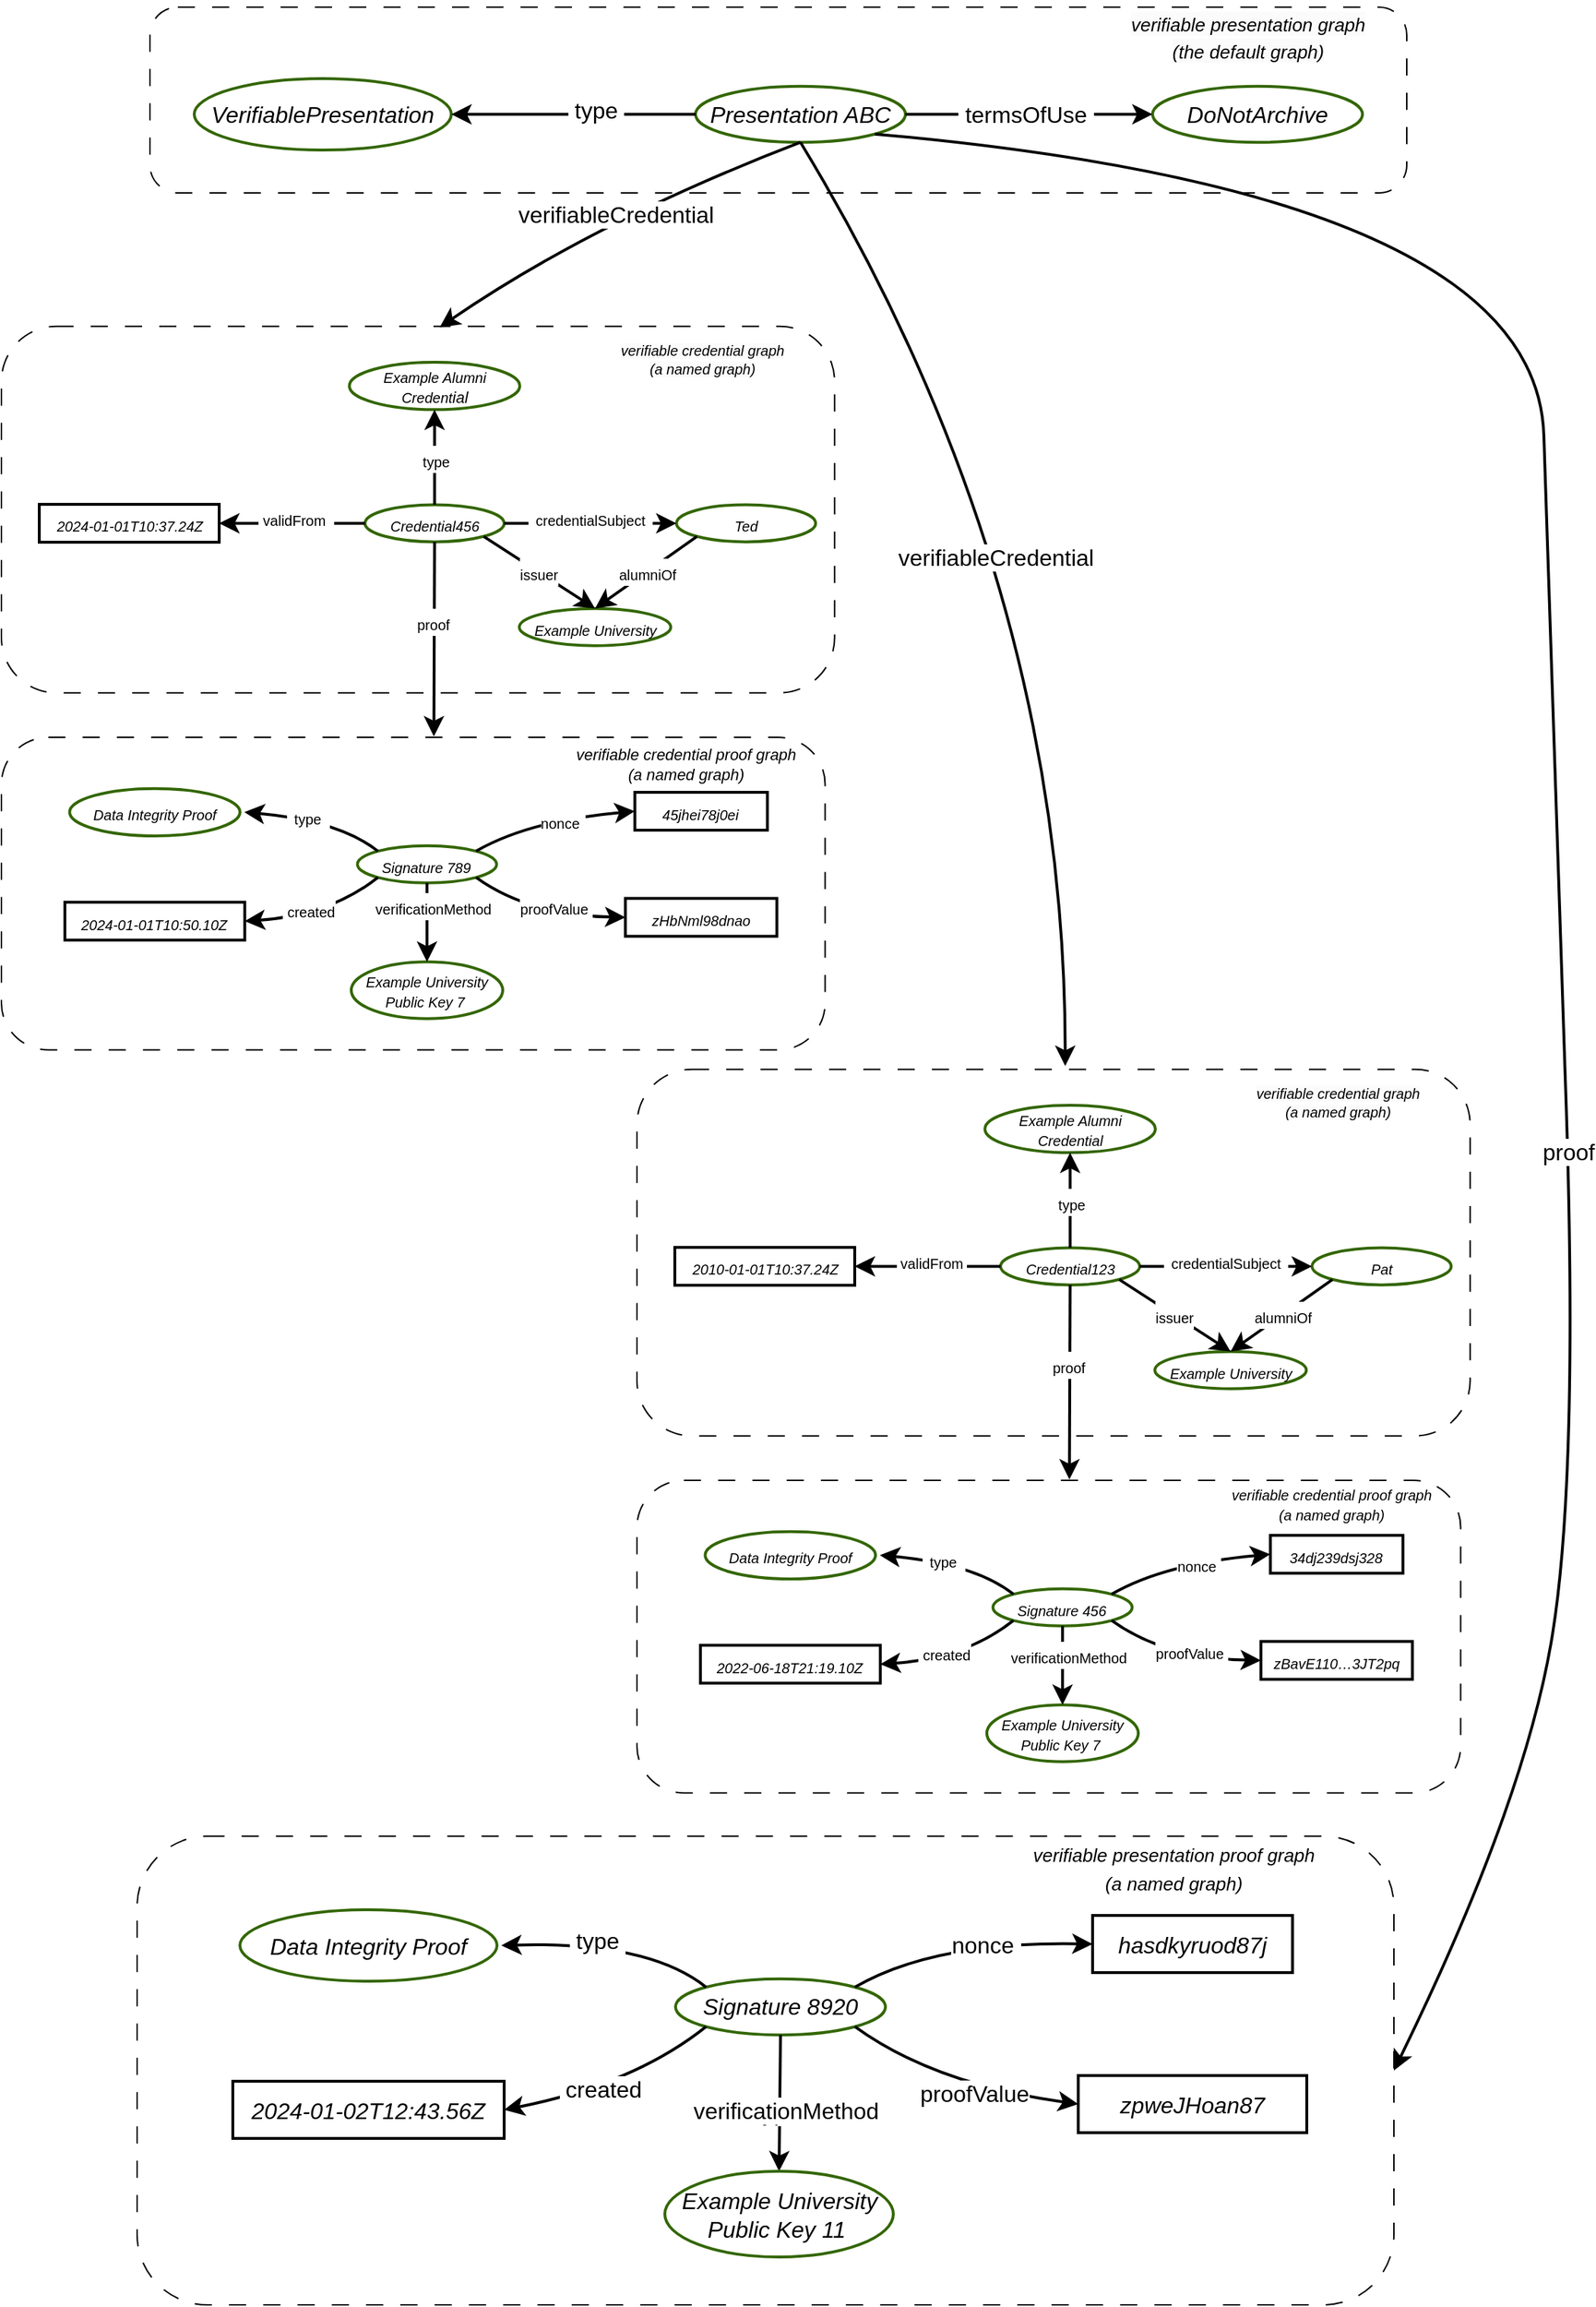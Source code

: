 <mxfile version="22.1.16" type="device">
  <diagram name="Page-1" id="VCU2_7XY7YOSpMuFFgP9">
    <mxGraphModel dx="3391" dy="2112" grid="1" gridSize="10" guides="1" tooltips="1" connect="1" arrows="1" fold="1" page="0" pageScale="1" pageWidth="1169" pageHeight="827" math="0" shadow="0">
      <root>
        <mxCell id="0" />
        <mxCell id="1" parent="0" />
        <mxCell id="p8tfiG4p6Vh0YpFKXhgD-1" value="" style="rounded=1;whiteSpace=wrap;html=1;fontSize=16;fillColor=none;dashed=1;dashPattern=12 12;" parent="1" vertex="1">
          <mxGeometry x="-1361" y="-740" width="880" height="130" as="geometry" />
        </mxCell>
        <UserObject label="&lt;i&gt;&lt;font color=&quot;#000000&quot;&gt;Presentation ABC&lt;/font&gt;&lt;/i&gt;" id="80YUNRsU_wij_iDbftCs-68">
          <mxCell style="ellipse;whiteSpace=wrap;html=1;fontSize=16;fillColor=none;strokeWidth=2;strokeColor=#336600;" parent="1" vertex="1">
            <mxGeometry x="-979" y="-684.61" width="147" height="39.22" as="geometry" />
          </mxCell>
        </UserObject>
        <UserObject label="&lt;i&gt;&lt;font color=&quot;#000000&quot;&gt;VerifiablePresentation&lt;/font&gt;&lt;/i&gt;" id="80YUNRsU_wij_iDbftCs-69">
          <mxCell style="ellipse;whiteSpace=wrap;html=1;fontSize=16;fillColor=none;strokeWidth=2;strokeColor=#336600;" parent="1" vertex="1">
            <mxGeometry x="-1330" y="-690" width="180" height="50" as="geometry" />
          </mxCell>
        </UserObject>
        <UserObject label="&lt;i&gt;&lt;font color=&quot;#000000&quot;&gt;DoNotArchive&lt;/font&gt;&lt;/i&gt;" id="80YUNRsU_wij_iDbftCs-70">
          <mxCell style="ellipse;whiteSpace=wrap;html=1;fontSize=16;fillColor=none;strokeWidth=2;strokeColor=#336600;" parent="1" vertex="1">
            <mxGeometry x="-659" y="-684.61" width="147" height="39.22" as="geometry" />
          </mxCell>
        </UserObject>
        <mxCell id="80YUNRsU_wij_iDbftCs-71" style="edgeStyle=none;curved=1;rounded=0;orthogonalLoop=1;jettySize=auto;html=1;exitX=1;exitY=0.5;exitDx=0;exitDy=0;entryX=0;entryY=0.5;entryDx=0;entryDy=0;fontSize=12;startSize=8;endSize=8;strokeWidth=2;" parent="1" source="80YUNRsU_wij_iDbftCs-68" target="80YUNRsU_wij_iDbftCs-70" edge="1">
          <mxGeometry relative="1" as="geometry" />
        </mxCell>
        <mxCell id="80YUNRsU_wij_iDbftCs-73" value="&amp;nbsp;termsOfUse&amp;nbsp;" style="edgeLabel;html=1;align=center;verticalAlign=middle;resizable=0;points=[];fontSize=16;" parent="80YUNRsU_wij_iDbftCs-71" vertex="1" connectable="0">
          <mxGeometry x="-0.029" relative="1" as="geometry">
            <mxPoint as="offset" />
          </mxGeometry>
        </mxCell>
        <mxCell id="80YUNRsU_wij_iDbftCs-72" style="edgeStyle=none;curved=1;rounded=0;orthogonalLoop=1;jettySize=auto;html=1;exitX=0;exitY=0.5;exitDx=0;exitDy=0;entryX=1;entryY=0.5;entryDx=0;entryDy=0;fontSize=12;startSize=8;endSize=8;strokeWidth=2;" parent="1" source="80YUNRsU_wij_iDbftCs-68" target="80YUNRsU_wij_iDbftCs-69" edge="1">
          <mxGeometry relative="1" as="geometry">
            <mxPoint x="-1064" y="-574.61" as="sourcePoint" />
            <mxPoint x="-759" y="-574.61" as="targetPoint" />
          </mxGeometry>
        </mxCell>
        <mxCell id="80YUNRsU_wij_iDbftCs-74" value="&amp;nbsp;type&amp;nbsp;" style="edgeLabel;html=1;align=center;verticalAlign=middle;resizable=0;points=[];fontSize=16;" parent="80YUNRsU_wij_iDbftCs-72" vertex="1" connectable="0">
          <mxGeometry x="-0.181" y="-3" relative="1" as="geometry">
            <mxPoint as="offset" />
          </mxGeometry>
        </mxCell>
        <mxCell id="80YUNRsU_wij_iDbftCs-77" style="edgeStyle=none;curved=1;rounded=0;orthogonalLoop=1;jettySize=auto;html=1;fontSize=12;startSize=8;endSize=8;strokeWidth=2;exitX=0.5;exitY=1;exitDx=0;exitDy=0;entryX=0.526;entryY=0.003;entryDx=0;entryDy=0;entryPerimeter=0;" parent="1" source="80YUNRsU_wij_iDbftCs-68" target="68PoX1-DRDIrpmaT4c05-46" edge="1">
          <mxGeometry relative="1" as="geometry">
            <mxPoint x="-880" y="-630" as="sourcePoint" />
            <mxPoint x="-1170" y="-540" as="targetPoint" />
            <Array as="points">
              <mxPoint x="-1050" y="-590" />
            </Array>
          </mxGeometry>
        </mxCell>
        <mxCell id="80YUNRsU_wij_iDbftCs-78" value="verifiableCredential" style="edgeLabel;html=1;align=center;verticalAlign=middle;resizable=0;points=[];fontSize=16;" parent="80YUNRsU_wij_iDbftCs-77" vertex="1" connectable="0">
          <mxGeometry x="-0.029" relative="1" as="geometry">
            <mxPoint as="offset" />
          </mxGeometry>
        </mxCell>
        <mxCell id="80YUNRsU_wij_iDbftCs-79" style="edgeStyle=none;curved=1;rounded=0;orthogonalLoop=1;jettySize=auto;html=1;exitX=1;exitY=1;exitDx=0;exitDy=0;entryX=1;entryY=0.5;entryDx=0;entryDy=0;fontSize=12;startSize=8;endSize=8;strokeWidth=2;" parent="1" source="80YUNRsU_wij_iDbftCs-68" target="80YUNRsU_wij_iDbftCs-49" edge="1">
          <mxGeometry relative="1" as="geometry">
            <mxPoint x="-62.738" y="-599.996" as="sourcePoint" />
            <mxPoint x="-130.0" y="341.34" as="targetPoint" />
            <Array as="points">
              <mxPoint x="-390" y="-610" />
              <mxPoint x="-380" y="-270" />
              <mxPoint x="-360" y="290" />
              <mxPoint x="-400" y="520" />
            </Array>
          </mxGeometry>
        </mxCell>
        <mxCell id="lX6lRBvpDmC6g2FffIeI-1" value="proof" style="edgeLabel;html=1;align=center;verticalAlign=middle;resizable=0;points=[];fontSize=16;" parent="80YUNRsU_wij_iDbftCs-79" vertex="1" connectable="0">
          <mxGeometry x="0.26" relative="1" as="geometry">
            <mxPoint as="offset" />
          </mxGeometry>
        </mxCell>
        <mxCell id="p8tfiG4p6Vh0YpFKXhgD-2" value="&lt;i style=&quot;border-color: var(--border-color); color: rgb(0, 0, 0); font-family: Helvetica; font-size: 16px; font-variant-ligatures: normal; font-variant-caps: normal; font-weight: 400; letter-spacing: normal; orphans: 2; text-indent: 0px; text-transform: none; widows: 2; word-spacing: 0px; -webkit-text-stroke-width: 0px; background-color: rgb(251, 251, 251); text-decoration-thickness: initial; text-decoration-style: initial; text-decoration-color: initial;&quot;&gt;&lt;font style=&quot;border-color: var(--border-color); font-size: 13px;&quot;&gt;verifiable presentation graph&lt;br&gt;(the default graph)&lt;br&gt;&lt;/font&gt;&lt;/i&gt;" style="text;whiteSpace=wrap;html=1;fontSize=16;align=center;rotation=0;" parent="1" vertex="1">
          <mxGeometry x="-700" y="-745" width="215.5" height="30" as="geometry" />
        </mxCell>
        <mxCell id="68PoX1-DRDIrpmaT4c05-97" value="" style="group" parent="1" vertex="1" connectable="0">
          <mxGeometry x="-1370" y="540" width="880" height="328" as="geometry" />
        </mxCell>
        <mxCell id="80YUNRsU_wij_iDbftCs-49" value="" style="rounded=1;whiteSpace=wrap;html=1;fontSize=16;fillColor=none;dashed=1;dashPattern=12 12;" parent="68PoX1-DRDIrpmaT4c05-97" vertex="1">
          <mxGeometry width="880" height="328" as="geometry" />
        </mxCell>
        <UserObject label="&lt;i&gt;&lt;font color=&quot;#000000&quot;&gt;Signature 8920&lt;/font&gt;&lt;/i&gt;" id="80YUNRsU_wij_iDbftCs-50">
          <mxCell style="ellipse;whiteSpace=wrap;html=1;fontSize=16;fillColor=none;strokeWidth=2;strokeColor=#336600;" parent="68PoX1-DRDIrpmaT4c05-97" vertex="1">
            <mxGeometry x="377" y="99.89" width="147" height="39.22" as="geometry" />
          </mxCell>
        </UserObject>
        <mxCell id="80YUNRsU_wij_iDbftCs-57" value="" style="endArrow=classic;html=1;rounded=0;fontSize=12;startSize=8;endSize=8;curved=1;entryX=0.5;entryY=0;entryDx=0;entryDy=0;exitX=0.5;exitY=1;exitDx=0;exitDy=0;strokeWidth=2;fontStyle=2" parent="68PoX1-DRDIrpmaT4c05-97" source="80YUNRsU_wij_iDbftCs-50" target="80YUNRsU_wij_iDbftCs-52" edge="1">
          <mxGeometry width="50" height="50" relative="1" as="geometry">
            <mxPoint x="438" y="173.5" as="sourcePoint" />
            <mxPoint x="316" y="104.5" as="targetPoint" />
          </mxGeometry>
        </mxCell>
        <mxCell id="80YUNRsU_wij_iDbftCs-58" value="&amp;nbsp;type&amp;nbsp;" style="edgeLabel;html=1;align=center;verticalAlign=middle;resizable=0;points=[];fontSize=16;" parent="80YUNRsU_wij_iDbftCs-57" vertex="1" connectable="0">
          <mxGeometry x="0.135" y="-2" relative="1" as="geometry">
            <mxPoint as="offset" />
          </mxGeometry>
        </mxCell>
        <mxCell id="80YUNRsU_wij_iDbftCs-59" value="verificationMethod" style="edgeLabel;html=1;align=center;verticalAlign=middle;resizable=0;points=[];fontSize=16;" parent="80YUNRsU_wij_iDbftCs-57" vertex="1" connectable="0">
          <mxGeometry x="0.113" y="4" relative="1" as="geometry">
            <mxPoint as="offset" />
          </mxGeometry>
        </mxCell>
        <mxCell id="80YUNRsU_wij_iDbftCs-60" value="" style="endArrow=classic;html=1;rounded=0;fontSize=12;startSize=8;endSize=8;curved=1;exitX=0;exitY=1;exitDx=0;exitDy=0;entryX=1;entryY=0.5;entryDx=0;entryDy=0;strokeWidth=2;fontStyle=2" parent="68PoX1-DRDIrpmaT4c05-97" source="80YUNRsU_wij_iDbftCs-50" target="80YUNRsU_wij_iDbftCs-53" edge="1">
          <mxGeometry width="50" height="50" relative="1" as="geometry">
            <mxPoint x="416" y="112.5" as="sourcePoint" />
            <mxPoint x="286" y="74.5" as="targetPoint" />
            <Array as="points">
              <mxPoint x="348" y="173.5" />
            </Array>
          </mxGeometry>
        </mxCell>
        <mxCell id="80YUNRsU_wij_iDbftCs-61" value="&amp;nbsp;created" style="edgeLabel;html=1;align=center;verticalAlign=middle;resizable=0;points=[];fontSize=16;" parent="80YUNRsU_wij_iDbftCs-60" vertex="1" connectable="0">
          <mxGeometry x="0.135" y="-2" relative="1" as="geometry">
            <mxPoint as="offset" />
          </mxGeometry>
        </mxCell>
        <mxCell id="80YUNRsU_wij_iDbftCs-62" value="" style="endArrow=classic;html=1;rounded=0;fontSize=12;startSize=8;endSize=8;curved=1;exitX=0;exitY=0;exitDx=0;exitDy=0;entryX=1;entryY=0.5;entryDx=0;entryDy=0;strokeWidth=2;fontStyle=2" parent="68PoX1-DRDIrpmaT4c05-97" source="80YUNRsU_wij_iDbftCs-50" target="80YUNRsU_wij_iDbftCs-54" edge="1">
          <mxGeometry width="50" height="50" relative="1" as="geometry">
            <mxPoint x="188" y="-116.5" as="sourcePoint" />
            <mxPoint x="238" y="-166.5" as="targetPoint" />
            <Array as="points">
              <mxPoint x="358" y="73.5" />
            </Array>
          </mxGeometry>
        </mxCell>
        <mxCell id="80YUNRsU_wij_iDbftCs-63" value="&amp;nbsp;type&amp;nbsp;" style="edgeLabel;html=1;align=center;verticalAlign=middle;resizable=0;points=[];fontSize=16;" parent="80YUNRsU_wij_iDbftCs-62" vertex="1" connectable="0">
          <mxGeometry x="0.135" y="-2" relative="1" as="geometry">
            <mxPoint as="offset" />
          </mxGeometry>
        </mxCell>
        <mxCell id="80YUNRsU_wij_iDbftCs-64" value="" style="endArrow=classic;html=1;rounded=0;fontSize=12;startSize=8;endSize=8;curved=1;exitX=1;exitY=0;exitDx=0;exitDy=0;entryX=0;entryY=0.5;entryDx=0;entryDy=0;strokeWidth=2;fontStyle=2" parent="68PoX1-DRDIrpmaT4c05-97" source="80YUNRsU_wij_iDbftCs-50" target="80YUNRsU_wij_iDbftCs-55" edge="1">
          <mxGeometry width="50" height="50" relative="1" as="geometry">
            <mxPoint x="426" y="122.5" as="sourcePoint" />
            <mxPoint x="638" y="63.5" as="targetPoint" />
            <Array as="points">
              <mxPoint x="558" y="73.5" />
            </Array>
          </mxGeometry>
        </mxCell>
        <mxCell id="80YUNRsU_wij_iDbftCs-65" value="nonce&amp;nbsp;" style="edgeLabel;html=1;align=center;verticalAlign=middle;resizable=0;points=[];fontSize=16;" parent="80YUNRsU_wij_iDbftCs-64" vertex="1" connectable="0">
          <mxGeometry x="0.135" y="-2" relative="1" as="geometry">
            <mxPoint as="offset" />
          </mxGeometry>
        </mxCell>
        <mxCell id="80YUNRsU_wij_iDbftCs-66" value="" style="endArrow=classic;html=1;rounded=0;fontSize=12;startSize=8;endSize=8;curved=1;exitX=1;exitY=1;exitDx=0;exitDy=0;entryX=0;entryY=0.5;entryDx=0;entryDy=0;strokeWidth=2;fontStyle=2" parent="68PoX1-DRDIrpmaT4c05-97" source="80YUNRsU_wij_iDbftCs-50" target="80YUNRsU_wij_iDbftCs-56" edge="1">
          <mxGeometry width="50" height="50" relative="1" as="geometry">
            <mxPoint x="436" y="132.5" as="sourcePoint" />
            <mxPoint x="306" y="94.5" as="targetPoint" />
            <Array as="points">
              <mxPoint x="558" y="173.5" />
            </Array>
          </mxGeometry>
        </mxCell>
        <mxCell id="80YUNRsU_wij_iDbftCs-67" value="proofValue" style="edgeLabel;html=1;align=center;verticalAlign=middle;resizable=0;points=[];fontSize=16;" parent="80YUNRsU_wij_iDbftCs-66" vertex="1" connectable="0">
          <mxGeometry x="0.135" y="-2" relative="1" as="geometry">
            <mxPoint as="offset" />
          </mxGeometry>
        </mxCell>
        <mxCell id="80YUNRsU_wij_iDbftCs-83" value="" style="group" parent="68PoX1-DRDIrpmaT4c05-97" vertex="1" connectable="0">
          <mxGeometry x="67" y="51.5" width="752" height="243" as="geometry" />
        </mxCell>
        <mxCell id="80YUNRsU_wij_iDbftCs-51" value="" style="group" parent="80YUNRsU_wij_iDbftCs-83" vertex="1" connectable="0">
          <mxGeometry width="752" height="243" as="geometry" />
        </mxCell>
        <UserObject label="&lt;i&gt;&lt;font color=&quot;#000000&quot;&gt;Example University Public Key 11&amp;nbsp;&lt;/font&gt;&lt;/i&gt;" id="80YUNRsU_wij_iDbftCs-52">
          <mxCell style="ellipse;whiteSpace=wrap;html=1;fontSize=16;fillColor=none;strokeWidth=2;strokeColor=#336600;" parent="80YUNRsU_wij_iDbftCs-51" vertex="1">
            <mxGeometry x="302.5" y="183" width="160" height="60" as="geometry" />
          </mxCell>
        </UserObject>
        <UserObject label="&lt;i&gt;&lt;font color=&quot;#000000&quot;&gt;2024-01-02T12:43.56Z&lt;/font&gt;&lt;/i&gt;" id="80YUNRsU_wij_iDbftCs-53">
          <mxCell style="rounded=0;whiteSpace=wrap;html=1;fontSize=16;fillColor=none;strokeWidth=2;" parent="80YUNRsU_wij_iDbftCs-51" vertex="1">
            <mxGeometry y="120" width="190" height="40" as="geometry" />
          </mxCell>
        </UserObject>
        <UserObject label="&lt;i&gt;&lt;font color=&quot;#000000&quot;&gt;Data Integrity Proof&lt;/font&gt;&lt;/i&gt;" id="80YUNRsU_wij_iDbftCs-54">
          <mxCell style="ellipse;whiteSpace=wrap;html=1;fontSize=16;fillColor=none;strokeWidth=2;strokeColor=#336600;shadow=0;perimeterSpacing=3;" parent="80YUNRsU_wij_iDbftCs-51" vertex="1">
            <mxGeometry x="5" width="180" height="50" as="geometry" />
          </mxCell>
        </UserObject>
        <UserObject label="&lt;i&gt;&lt;font color=&quot;#000000&quot;&gt;hasdkyruod87j&lt;/font&gt;&lt;/i&gt;" id="80YUNRsU_wij_iDbftCs-55">
          <mxCell style="rounded=0;whiteSpace=wrap;html=1;fontSize=16;fillColor=none;strokeWidth=2;" parent="80YUNRsU_wij_iDbftCs-51" vertex="1">
            <mxGeometry x="602" y="4" width="140" height="40" as="geometry" />
          </mxCell>
        </UserObject>
        <UserObject label="&lt;i&gt;&lt;font color=&quot;#000000&quot;&gt;zpweJHoan87&lt;/font&gt;&lt;/i&gt;" id="80YUNRsU_wij_iDbftCs-56">
          <mxCell style="rounded=0;whiteSpace=wrap;html=1;fontSize=16;fillColor=none;strokeWidth=2;" parent="80YUNRsU_wij_iDbftCs-51" vertex="1">
            <mxGeometry x="592" y="116" width="160" height="40" as="geometry" />
          </mxCell>
        </UserObject>
        <mxCell id="80YUNRsU_wij_iDbftCs-86" value="&lt;i&gt;&lt;font style=&quot;font-size: 13px;&quot;&gt;verifiable presentation proof graph&lt;br&gt;(a named graph)&lt;br&gt;&lt;/font&gt;&lt;/i&gt;" style="text;html=1;strokeColor=none;fillColor=none;align=center;verticalAlign=middle;whiteSpace=wrap;rounded=0;fontSize=16;" parent="68PoX1-DRDIrpmaT4c05-97" vertex="1">
          <mxGeometry x="585.5" y="7" width="280" height="30" as="geometry" />
        </mxCell>
        <mxCell id="68PoX1-DRDIrpmaT4c05-100" style="edgeStyle=none;curved=1;rounded=0;orthogonalLoop=1;jettySize=auto;html=1;fontSize=12;startSize=8;endSize=8;strokeWidth=2;exitX=0.5;exitY=1;exitDx=0;exitDy=0;entryX=0.514;entryY=-0.009;entryDx=0;entryDy=0;entryPerimeter=0;" parent="1" source="80YUNRsU_wij_iDbftCs-68" target="68PoX1-DRDIrpmaT4c05-89" edge="1">
          <mxGeometry relative="1" as="geometry">
            <mxPoint x="-553" y="-440" as="sourcePoint" />
            <mxPoint x="-690" y="-70" as="targetPoint" />
            <Array as="points">
              <mxPoint x="-720" y="-340" />
            </Array>
          </mxGeometry>
        </mxCell>
        <mxCell id="68PoX1-DRDIrpmaT4c05-101" value="verifiableCredential" style="edgeLabel;html=1;align=center;verticalAlign=middle;resizable=0;points=[];fontSize=16;" parent="68PoX1-DRDIrpmaT4c05-100" vertex="1" connectable="0">
          <mxGeometry x="-0.029" relative="1" as="geometry">
            <mxPoint x="-40" as="offset" />
          </mxGeometry>
        </mxCell>
        <mxCell id="68PoX1-DRDIrpmaT4c05-90" value="" style="rounded=1;whiteSpace=wrap;html=1;fontSize=16;fillColor=none;dashed=1;dashPattern=12 12;" parent="1" vertex="1">
          <mxGeometry x="-1020" y="291.024" width="576.742" height="218.766" as="geometry" />
        </mxCell>
        <mxCell id="68PoX1-DRDIrpmaT4c05-89" value="" style="rounded=1;whiteSpace=wrap;html=1;fontSize=16;fillColor=none;dashed=1;dashPattern=12 12;" parent="1" vertex="1">
          <mxGeometry x="-1020" y="3.315" width="583.371" height="256.552" as="geometry" />
        </mxCell>
        <UserObject label="&lt;i&gt;&lt;font style=&quot;font-size: 10px;&quot; color=&quot;#000000&quot;&gt;Signature 456&lt;/font&gt;&lt;/i&gt;" id="68PoX1-DRDIrpmaT4c05-51">
          <mxCell style="ellipse;whiteSpace=wrap;html=1;fontSize=16;fillColor=none;strokeWidth=2;strokeColor=#336600;" parent="1" vertex="1">
            <mxGeometry x="-770.742" y="366.857" width="97.449" height="26.0" as="geometry" />
          </mxCell>
        </UserObject>
        <mxCell id="68PoX1-DRDIrpmaT4c05-52" value="" style="group" parent="1" vertex="1" connectable="0">
          <mxGeometry x="-975.584" y="326.822" width="498.517" height="161.091" as="geometry" />
        </mxCell>
        <UserObject label="&lt;p style=&quot;line-height: 70%;&quot;&gt;&lt;i&gt;&lt;font style=&quot;font-size: 10px;&quot; color=&quot;#000000&quot;&gt;Example University Public Key 7&amp;nbsp;&lt;/font&gt;&lt;/i&gt;&lt;/p&gt;" id="68PoX1-DRDIrpmaT4c05-53">
          <mxCell style="ellipse;whiteSpace=wrap;html=1;fontSize=16;fillColor=none;strokeWidth=2;strokeColor=#336600;" parent="68PoX1-DRDIrpmaT4c05-52" vertex="1">
            <mxGeometry x="200.534" y="121.315" width="106.067" height="39.776" as="geometry" />
          </mxCell>
        </UserObject>
        <UserObject label="&lt;i&gt;&lt;font style=&quot;font-size: 10px;&quot; color=&quot;#000000&quot;&gt;2022-06-18T21:19.10Z&lt;/font&gt;&lt;/i&gt;" id="68PoX1-DRDIrpmaT4c05-54">
          <mxCell style="rounded=0;whiteSpace=wrap;html=1;fontSize=16;fillColor=none;strokeWidth=2;" parent="68PoX1-DRDIrpmaT4c05-52" vertex="1">
            <mxGeometry y="79.551" width="125.955" height="26.517" as="geometry" />
          </mxCell>
        </UserObject>
        <UserObject label="&lt;i&gt;&lt;font style=&quot;font-size: 10px;&quot; color=&quot;#000000&quot;&gt;Data Integrity Proof&lt;/font&gt;&lt;/i&gt;" id="68PoX1-DRDIrpmaT4c05-55">
          <mxCell style="ellipse;whiteSpace=wrap;html=1;fontSize=16;fillColor=none;strokeWidth=2;strokeColor=#336600;shadow=0;perimeterSpacing=3;" parent="68PoX1-DRDIrpmaT4c05-52" vertex="1">
            <mxGeometry x="3.315" width="119.326" height="33.146" as="geometry" />
          </mxCell>
        </UserObject>
        <UserObject label="&lt;i&gt;&lt;font style=&quot;font-size: 10px;&quot; color=&quot;#000000&quot;&gt;34dj239dsj328&lt;/font&gt;&lt;/i&gt;" id="68PoX1-DRDIrpmaT4c05-56">
          <mxCell style="rounded=0;whiteSpace=wrap;html=1;fontSize=16;fillColor=none;strokeWidth=2;" parent="68PoX1-DRDIrpmaT4c05-52" vertex="1">
            <mxGeometry x="399.079" y="2.652" width="92.809" height="26.517" as="geometry" />
          </mxCell>
        </UserObject>
        <UserObject label="&lt;i&gt;&lt;font style=&quot;font-size: 10px;&quot; color=&quot;#000000&quot;&gt;zBavE110…3JT2pq&lt;/font&gt;&lt;/i&gt;" id="68PoX1-DRDIrpmaT4c05-57">
          <mxCell style="rounded=0;whiteSpace=wrap;html=1;fontSize=16;fillColor=none;strokeWidth=2;" parent="68PoX1-DRDIrpmaT4c05-52" vertex="1">
            <mxGeometry x="392.449" y="76.899" width="106.067" height="26.517" as="geometry" />
          </mxCell>
        </UserObject>
        <mxCell id="68PoX1-DRDIrpmaT4c05-58" value="" style="endArrow=classic;html=1;rounded=0;fontSize=12;startSize=8;endSize=8;curved=1;entryX=0.5;entryY=0;entryDx=0;entryDy=0;exitX=0.5;exitY=1;exitDx=0;exitDy=0;strokeWidth=2;fontStyle=2" parent="1" source="68PoX1-DRDIrpmaT4c05-51" target="68PoX1-DRDIrpmaT4c05-53" edge="1">
          <mxGeometry width="50" height="50" relative="1" as="geometry">
            <mxPoint x="-730.303" y="415.655" as="sourcePoint" />
            <mxPoint x="-811.18" y="369.913" as="targetPoint" />
          </mxGeometry>
        </mxCell>
        <mxCell id="68PoX1-DRDIrpmaT4c05-60" value="&lt;font style=&quot;font-size: 10px;&quot;&gt;verificationMethod&lt;/font&gt;" style="edgeLabel;html=1;align=center;verticalAlign=middle;resizable=0;points=[];fontSize=16;" parent="68PoX1-DRDIrpmaT4c05-58" vertex="1" connectable="0">
          <mxGeometry x="0.113" y="4" relative="1" as="geometry">
            <mxPoint y="-11" as="offset" />
          </mxGeometry>
        </mxCell>
        <mxCell id="68PoX1-DRDIrpmaT4c05-61" value="" style="endArrow=classic;html=1;rounded=0;fontSize=12;startSize=8;endSize=8;curved=1;exitX=0;exitY=1;exitDx=0;exitDy=0;entryX=1;entryY=0.5;entryDx=0;entryDy=0;strokeWidth=2;fontStyle=2" parent="1" source="68PoX1-DRDIrpmaT4c05-51" target="68PoX1-DRDIrpmaT4c05-54" edge="1">
          <mxGeometry width="50" height="50" relative="1" as="geometry">
            <mxPoint x="-744.888" y="375.216" as="sourcePoint" />
            <mxPoint x="-831.067" y="350.025" as="targetPoint" />
            <Array as="points">
              <mxPoint x="-789.966" y="415.655" />
            </Array>
          </mxGeometry>
        </mxCell>
        <mxCell id="68PoX1-DRDIrpmaT4c05-62" value="&lt;font style=&quot;font-size: 10px;&quot;&gt;&amp;nbsp;created&lt;/font&gt;" style="edgeLabel;html=1;align=center;verticalAlign=middle;resizable=0;points=[];fontSize=16;" parent="68PoX1-DRDIrpmaT4c05-61" vertex="1" connectable="0">
          <mxGeometry x="0.135" y="-2" relative="1" as="geometry">
            <mxPoint y="-4" as="offset" />
          </mxGeometry>
        </mxCell>
        <mxCell id="68PoX1-DRDIrpmaT4c05-63" value="" style="endArrow=classic;html=1;rounded=0;fontSize=12;startSize=8;endSize=8;curved=1;exitX=0;exitY=0;exitDx=0;exitDy=0;entryX=1;entryY=0.5;entryDx=0;entryDy=0;strokeWidth=2;fontStyle=2" parent="1" source="68PoX1-DRDIrpmaT4c05-51" target="68PoX1-DRDIrpmaT4c05-55" edge="1">
          <mxGeometry width="50" height="50" relative="1" as="geometry">
            <mxPoint x="-896.034" y="223.406" as="sourcePoint" />
            <mxPoint x="-862.888" y="190.26" as="targetPoint" />
            <Array as="points">
              <mxPoint x="-783.337" y="349.362" />
            </Array>
          </mxGeometry>
        </mxCell>
        <mxCell id="68PoX1-DRDIrpmaT4c05-64" value="&lt;font style=&quot;font-size: 10px;&quot;&gt;&amp;nbsp; type&amp;nbsp;&amp;nbsp;&lt;/font&gt;" style="edgeLabel;html=1;align=center;verticalAlign=middle;resizable=0;points=[];fontSize=16;" parent="68PoX1-DRDIrpmaT4c05-63" vertex="1" connectable="0">
          <mxGeometry x="0.135" y="-2" relative="1" as="geometry">
            <mxPoint as="offset" />
          </mxGeometry>
        </mxCell>
        <mxCell id="68PoX1-DRDIrpmaT4c05-65" value="" style="endArrow=classic;html=1;rounded=0;fontSize=12;startSize=8;endSize=8;curved=1;exitX=1;exitY=0;exitDx=0;exitDy=0;entryX=0;entryY=0.5;entryDx=0;entryDy=0;strokeWidth=2;fontStyle=2" parent="1" source="68PoX1-DRDIrpmaT4c05-51" target="68PoX1-DRDIrpmaT4c05-56" edge="1">
          <mxGeometry width="50" height="50" relative="1" as="geometry">
            <mxPoint x="-738.258" y="381.845" as="sourcePoint" />
            <mxPoint x="-597.719" y="342.733" as="targetPoint" />
            <Array as="points">
              <mxPoint x="-650.753" y="349.362" />
            </Array>
          </mxGeometry>
        </mxCell>
        <mxCell id="68PoX1-DRDIrpmaT4c05-66" value="&lt;font style=&quot;font-size: 10px;&quot;&gt;nonce&amp;nbsp;&lt;/font&gt;" style="edgeLabel;html=1;align=center;verticalAlign=middle;resizable=0;points=[];fontSize=16;" parent="68PoX1-DRDIrpmaT4c05-65" vertex="1" connectable="0">
          <mxGeometry x="0.135" y="-2" relative="1" as="geometry">
            <mxPoint as="offset" />
          </mxGeometry>
        </mxCell>
        <mxCell id="68PoX1-DRDIrpmaT4c05-67" value="" style="endArrow=classic;html=1;rounded=0;fontSize=12;startSize=8;endSize=8;curved=1;exitX=1;exitY=1;exitDx=0;exitDy=0;entryX=0;entryY=0.5;entryDx=0;entryDy=0;strokeWidth=2;fontStyle=2" parent="1" source="68PoX1-DRDIrpmaT4c05-51" target="68PoX1-DRDIrpmaT4c05-57" edge="1">
          <mxGeometry width="50" height="50" relative="1" as="geometry">
            <mxPoint x="-731.629" y="388.475" as="sourcePoint" />
            <mxPoint x="-817.809" y="363.283" as="targetPoint" />
            <Array as="points">
              <mxPoint x="-650.753" y="415.655" />
            </Array>
          </mxGeometry>
        </mxCell>
        <mxCell id="68PoX1-DRDIrpmaT4c05-68" value="&lt;font style=&quot;font-size: 10px;&quot;&gt;proofValue&amp;nbsp;&lt;/font&gt;" style="edgeLabel;html=1;align=center;verticalAlign=middle;resizable=0;points=[];fontSize=16;" parent="68PoX1-DRDIrpmaT4c05-67" vertex="1" connectable="0">
          <mxGeometry x="0.135" y="-2" relative="1" as="geometry">
            <mxPoint y="-8" as="offset" />
          </mxGeometry>
        </mxCell>
        <mxCell id="68PoX1-DRDIrpmaT4c05-69" value="&lt;p style=&quot;line-height: 70%;&quot;&gt;&lt;i style=&quot;font-size: 10px;&quot;&gt;&lt;font style=&quot;font-size: 10px;&quot;&gt;&lt;span style=&quot;&quot;&gt;verifiable credential proof graph&lt;/span&gt;&lt;br&gt;&lt;font style=&quot;font-size: 10px;&quot;&gt;(a named graph)&lt;/font&gt;&lt;br&gt;&lt;/font&gt;&lt;/i&gt;&lt;/p&gt;" style="text;html=1;strokeColor=none;fillColor=none;align=center;verticalAlign=middle;whiteSpace=wrap;rounded=0;fontSize=16;" parent="1" vertex="1">
          <mxGeometry x="-637.494" y="297.008" width="207.494" height="19.888" as="geometry" />
        </mxCell>
        <mxCell id="68PoX1-DRDIrpmaT4c05-70" value="&lt;p style=&quot;line-height: 70%;&quot;&gt;&lt;i style=&quot;border-color: var(--border-color); color: rgb(0, 0, 0); font-family: Helvetica; font-size: 10px; font-variant-ligatures: normal; font-variant-caps: normal; font-weight: 400; letter-spacing: normal; orphans: 2; text-indent: 0px; text-transform: none; widows: 2; word-spacing: 0px; -webkit-text-stroke-width: 0px; background-color: rgb(251, 251, 251); text-decoration-thickness: initial; text-decoration-style: initial; text-decoration-color: initial;&quot;&gt;&lt;font style=&quot;border-color: var(--border-color); font-size: 10px;&quot;&gt;verifiable credential graph&lt;br&gt;(a named graph)&lt;br&gt;&lt;/font&gt;&lt;/i&gt;&lt;/p&gt;" style="text;whiteSpace=wrap;html=1;fontSize=16;align=center;rotation=0;" parent="1" vertex="1">
          <mxGeometry x="-590" y="-10" width="121.88" height="29.89" as="geometry" />
        </mxCell>
        <UserObject label="&lt;i&gt;&lt;font style=&quot;font-size: 10px;&quot; color=&quot;#000000&quot;&gt;Example University&lt;/font&gt;&lt;/i&gt;" id="68PoX1-DRDIrpmaT4c05-71">
          <mxCell style="ellipse;whiteSpace=wrap;html=1;fontSize=16;fillColor=none;strokeWidth=2;strokeColor=#336600;" parent="1" vertex="1">
            <mxGeometry x="-657.382" y="200.867" width="106.067" height="26.0" as="geometry" />
          </mxCell>
        </UserObject>
        <UserObject label="&lt;i&gt;&lt;font style=&quot;font-size: 10px;&quot; color=&quot;#000000&quot;&gt;2010-01-01T10:37.24Z&lt;/font&gt;&lt;/i&gt;" id="68PoX1-DRDIrpmaT4c05-72">
          <mxCell style="rounded=0;whiteSpace=wrap;html=1;fontSize=16;fillColor=none;strokeWidth=2;" parent="1" vertex="1">
            <mxGeometry x="-993.483" y="127.945" width="125.955" height="26.517" as="geometry" />
          </mxCell>
        </UserObject>
        <UserObject label="&lt;p style=&quot;line-height: 70%;&quot;&gt;&lt;i&gt;&lt;font style=&quot;font-size: 10px;&quot; color=&quot;#000000&quot;&gt;Example Alumni Credential&lt;/font&gt;&lt;/i&gt;&lt;/p&gt;" id="68PoX1-DRDIrpmaT4c05-73">
          <mxCell style="ellipse;whiteSpace=wrap;html=1;fontSize=16;fillColor=none;strokeWidth=2;strokeColor=#336600;" parent="1" vertex="1">
            <mxGeometry x="-776.376" y="28.506" width="119.326" height="33.146" as="geometry" />
          </mxCell>
        </UserObject>
        <UserObject label="&lt;i&gt;&lt;font style=&quot;font-size: 10px;&quot; color=&quot;#000000&quot;&gt;Credential123&lt;/font&gt;&lt;/i&gt;" id="68PoX1-DRDIrpmaT4c05-74">
          <mxCell style="ellipse;whiteSpace=wrap;html=1;fontSize=16;fillColor=none;strokeWidth=2;strokeColor=#336600;" parent="1" vertex="1">
            <mxGeometry x="-765.438" y="128.203" width="97.449" height="26.0" as="geometry" />
          </mxCell>
        </UserObject>
        <UserObject label="&lt;i&gt;&lt;font style=&quot;font-size: 10px;&quot; color=&quot;#000000&quot;&gt;Pat&lt;/font&gt;&lt;/i&gt;" id="68PoX1-DRDIrpmaT4c05-75">
          <mxCell style="ellipse;whiteSpace=wrap;html=1;fontSize=16;fillColor=none;strokeWidth=2;strokeColor=#336600;" parent="1" vertex="1">
            <mxGeometry x="-547.337" y="128.203" width="97.449" height="26.0" as="geometry" />
          </mxCell>
        </UserObject>
        <mxCell id="68PoX1-DRDIrpmaT4c05-76" style="edgeStyle=none;curved=1;rounded=0;orthogonalLoop=1;jettySize=auto;html=1;exitX=0;exitY=0.5;exitDx=0;exitDy=0;fontSize=12;startSize=8;endSize=8;" parent="1" source="68PoX1-DRDIrpmaT4c05-72" target="68PoX1-DRDIrpmaT4c05-72" edge="1">
          <mxGeometry relative="1" as="geometry" />
        </mxCell>
        <mxCell id="68PoX1-DRDIrpmaT4c05-77" style="edgeStyle=none;curved=1;rounded=0;orthogonalLoop=1;jettySize=auto;html=1;exitX=1;exitY=0.5;exitDx=0;exitDy=0;fontSize=12;startSize=8;endSize=8;" parent="1" source="68PoX1-DRDIrpmaT4c05-72" target="68PoX1-DRDIrpmaT4c05-72" edge="1">
          <mxGeometry relative="1" as="geometry" />
        </mxCell>
        <mxCell id="68PoX1-DRDIrpmaT4c05-78" value="" style="endArrow=classic;html=1;rounded=0;fontSize=12;startSize=8;endSize=8;curved=1;exitX=0.5;exitY=0;exitDx=0;exitDy=0;entryX=0.5;entryY=1;entryDx=0;entryDy=0;strokeWidth=2;" parent="1" source="68PoX1-DRDIrpmaT4c05-74" target="68PoX1-DRDIrpmaT4c05-73" edge="1">
          <mxGeometry width="50" height="50" relative="1" as="geometry">
            <mxPoint x="-1429.022" y="-190.26" as="sourcePoint" />
            <mxPoint x="-1395.876" y="-223.406" as="targetPoint" />
          </mxGeometry>
        </mxCell>
        <mxCell id="68PoX1-DRDIrpmaT4c05-79" value="&lt;font style=&quot;font-size: 10px;&quot;&gt;type&lt;/font&gt;" style="edgeLabel;html=1;align=center;verticalAlign=middle;resizable=0;points=[];fontSize=16;" parent="68PoX1-DRDIrpmaT4c05-78" vertex="1" connectable="0">
          <mxGeometry x="-0.016" relative="1" as="geometry">
            <mxPoint as="offset" />
          </mxGeometry>
        </mxCell>
        <mxCell id="68PoX1-DRDIrpmaT4c05-80" value="" style="endArrow=classic;html=1;rounded=0;fontSize=12;startSize=8;endSize=8;curved=1;exitX=0;exitY=0.5;exitDx=0;exitDy=0;entryX=1;entryY=0.5;entryDx=0;entryDy=0;strokeWidth=2;" parent="1" source="68PoX1-DRDIrpmaT4c05-74" target="68PoX1-DRDIrpmaT4c05-72" edge="1">
          <mxGeometry width="50" height="50" relative="1" as="geometry">
            <mxPoint x="-1515.202" y="-362.362" as="sourcePoint" />
            <mxPoint x="-1515.202" y="-428.655" as="targetPoint" />
          </mxGeometry>
        </mxCell>
        <mxCell id="68PoX1-DRDIrpmaT4c05-82" value="&lt;font style=&quot;font-size: 10px;&quot;&gt;&amp;nbsp;validFrom&amp;nbsp;&lt;/font&gt;" style="edgeLabel;html=1;align=center;verticalAlign=middle;resizable=0;points=[];fontSize=16;" parent="68PoX1-DRDIrpmaT4c05-80" vertex="1" connectable="0">
          <mxGeometry x="-0.041" y="-1" relative="1" as="geometry">
            <mxPoint y="-3" as="offset" />
          </mxGeometry>
        </mxCell>
        <mxCell id="68PoX1-DRDIrpmaT4c05-83" value="" style="endArrow=classic;html=1;rounded=0;fontSize=12;startSize=8;endSize=8;curved=1;entryX=0.5;entryY=0;entryDx=0;entryDy=0;strokeWidth=2;exitX=1;exitY=1;exitDx=0;exitDy=0;" parent="1" source="68PoX1-DRDIrpmaT4c05-74" target="68PoX1-DRDIrpmaT4c05-71" edge="1">
          <mxGeometry width="50" height="50" relative="1" as="geometry">
            <mxPoint x="-1420.404" y="-301.89" as="sourcePoint" />
            <mxPoint x="-1495.315" y="-251.507" as="targetPoint" />
          </mxGeometry>
        </mxCell>
        <mxCell id="68PoX1-DRDIrpmaT4c05-84" value="&lt;font style=&quot;font-size: 10px;&quot;&gt;issuer&lt;/font&gt;" style="edgeLabel;html=1;align=center;verticalAlign=middle;resizable=0;points=[];fontSize=16;" parent="68PoX1-DRDIrpmaT4c05-83" vertex="1" connectable="0">
          <mxGeometry x="-0.016" relative="1" as="geometry">
            <mxPoint as="offset" />
          </mxGeometry>
        </mxCell>
        <mxCell id="68PoX1-DRDIrpmaT4c05-85" value="" style="endArrow=classic;html=1;rounded=0;fontSize=12;startSize=8;endSize=8;curved=1;entryX=0;entryY=0.5;entryDx=0;entryDy=0;strokeWidth=2;exitX=1;exitY=0.5;exitDx=0;exitDy=0;" parent="1" source="68PoX1-DRDIrpmaT4c05-74" target="68PoX1-DRDIrpmaT4c05-75" edge="1">
          <mxGeometry width="50" height="50" relative="1" as="geometry">
            <mxPoint x="-1382.618" y="-309.586" as="sourcePoint" />
            <mxPoint x="-1581.494" y="-342.733" as="targetPoint" />
          </mxGeometry>
        </mxCell>
        <mxCell id="68PoX1-DRDIrpmaT4c05-86" value="&lt;font style=&quot;font-size: 10px;&quot;&gt;&amp;nbsp; credentialSubject&amp;nbsp;&amp;nbsp;&lt;/font&gt;" style="edgeLabel;html=1;align=center;verticalAlign=middle;resizable=0;points=[];fontSize=16;" parent="68PoX1-DRDIrpmaT4c05-85" vertex="1" connectable="0">
          <mxGeometry x="-0.016" relative="1" as="geometry">
            <mxPoint y="-4" as="offset" />
          </mxGeometry>
        </mxCell>
        <mxCell id="68PoX1-DRDIrpmaT4c05-87" value="" style="endArrow=classic;html=1;rounded=0;fontSize=12;startSize=8;endSize=8;curved=1;entryX=0.5;entryY=0;entryDx=0;entryDy=0;strokeWidth=2;exitX=0;exitY=1;exitDx=0;exitDy=0;" parent="1" source="68PoX1-DRDIrpmaT4c05-75" target="68PoX1-DRDIrpmaT4c05-71" edge="1">
          <mxGeometry width="50" height="50" relative="1" as="geometry">
            <mxPoint x="-1223.517" y="-236.665" as="sourcePoint" />
            <mxPoint x="-1096.236" y="-236.665" as="targetPoint" />
          </mxGeometry>
        </mxCell>
        <mxCell id="68PoX1-DRDIrpmaT4c05-88" value="&lt;font style=&quot;font-size: 10px;&quot;&gt;alumniOf&lt;/font&gt;" style="edgeLabel;html=1;align=center;verticalAlign=middle;resizable=0;points=[];fontSize=16;" parent="68PoX1-DRDIrpmaT4c05-87" vertex="1" connectable="0">
          <mxGeometry x="-0.016" relative="1" as="geometry">
            <mxPoint as="offset" />
          </mxGeometry>
        </mxCell>
        <mxCell id="68PoX1-DRDIrpmaT4c05-91" value="" style="endArrow=classic;html=1;rounded=0;fontSize=12;startSize=8;endSize=8;curved=1;strokeWidth=2;exitX=0.5;exitY=1;exitDx=0;exitDy=0;entryX=0.525;entryY=-0.003;entryDx=0;entryDy=0;entryPerimeter=0;" parent="1" source="68PoX1-DRDIrpmaT4c05-74" target="68PoX1-DRDIrpmaT4c05-90" edge="1">
          <mxGeometry width="50" height="50" relative="1" as="geometry">
            <mxPoint x="-723.674" y="300.305" as="sourcePoint" />
            <mxPoint x="-690.528" y="267.159" as="targetPoint" />
          </mxGeometry>
        </mxCell>
        <mxCell id="68PoX1-DRDIrpmaT4c05-92" value="&lt;font style=&quot;font-size: 10px;&quot;&gt;proof&lt;/font&gt;" style="edgeLabel;html=1;align=center;verticalAlign=middle;resizable=0;points=[];fontSize=16;" parent="68PoX1-DRDIrpmaT4c05-91" vertex="1" connectable="0">
          <mxGeometry x="-0.179" y="-1" relative="1" as="geometry">
            <mxPoint as="offset" />
          </mxGeometry>
        </mxCell>
        <mxCell id="68PoX1-DRDIrpmaT4c05-47" value="" style="rounded=1;whiteSpace=wrap;html=1;fontSize=16;fillColor=none;dashed=1;dashPattern=12 12;" parent="1" vertex="1">
          <mxGeometry x="-1465" y="-228.976" width="576.742" height="218.766" as="geometry" />
        </mxCell>
        <mxCell id="68PoX1-DRDIrpmaT4c05-46" value="" style="rounded=1;whiteSpace=wrap;html=1;fontSize=16;fillColor=none;dashed=1;dashPattern=12 12;" parent="1" vertex="1">
          <mxGeometry x="-1465" y="-516.685" width="583.371" height="256.552" as="geometry" />
        </mxCell>
        <UserObject label="&lt;i&gt;&lt;font style=&quot;font-size: 10px;&quot; color=&quot;#000000&quot;&gt;Signature 789&lt;/font&gt;&lt;/i&gt;" id="68PoX1-DRDIrpmaT4c05-8">
          <mxCell style="ellipse;whiteSpace=wrap;html=1;fontSize=16;fillColor=none;strokeWidth=2;strokeColor=#336600;" parent="1" vertex="1">
            <mxGeometry x="-1215.742" y="-153.143" width="97.449" height="26.0" as="geometry" />
          </mxCell>
        </UserObject>
        <mxCell id="68PoX1-DRDIrpmaT4c05-9" value="" style="group" parent="1" vertex="1" connectable="0">
          <mxGeometry x="-1420.584" y="-193.178" width="498.517" height="161.091" as="geometry" />
        </mxCell>
        <UserObject label="&lt;p style=&quot;line-height: 70%;&quot;&gt;&lt;i&gt;&lt;font style=&quot;font-size: 10px;&quot; color=&quot;#000000&quot;&gt;Example University Public Key 7&amp;nbsp;&lt;/font&gt;&lt;/i&gt;&lt;/p&gt;" id="68PoX1-DRDIrpmaT4c05-10">
          <mxCell style="ellipse;whiteSpace=wrap;html=1;fontSize=16;fillColor=none;strokeWidth=2;strokeColor=#336600;" parent="68PoX1-DRDIrpmaT4c05-9" vertex="1">
            <mxGeometry x="200.534" y="121.315" width="106.067" height="39.776" as="geometry" />
          </mxCell>
        </UserObject>
        <UserObject label="&lt;i&gt;&lt;font style=&quot;font-size: 10px;&quot; color=&quot;#000000&quot;&gt;2024-01-01T10:50.10Z&lt;/font&gt;&lt;/i&gt;" id="68PoX1-DRDIrpmaT4c05-11">
          <mxCell style="rounded=0;whiteSpace=wrap;html=1;fontSize=16;fillColor=none;strokeWidth=2;" parent="68PoX1-DRDIrpmaT4c05-9" vertex="1">
            <mxGeometry y="79.551" width="125.955" height="26.517" as="geometry" />
          </mxCell>
        </UserObject>
        <UserObject label="&lt;i&gt;&lt;font style=&quot;font-size: 10px;&quot; color=&quot;#000000&quot;&gt;Data Integrity Proof&lt;/font&gt;&lt;/i&gt;" id="68PoX1-DRDIrpmaT4c05-12">
          <mxCell style="ellipse;whiteSpace=wrap;html=1;fontSize=16;fillColor=none;strokeWidth=2;strokeColor=#336600;shadow=0;perimeterSpacing=3;" parent="68PoX1-DRDIrpmaT4c05-9" vertex="1">
            <mxGeometry x="3.315" width="119.326" height="33.146" as="geometry" />
          </mxCell>
        </UserObject>
        <UserObject label="&lt;i&gt;&lt;font style=&quot;font-size: 10px;&quot; color=&quot;#000000&quot;&gt;45jhei78j0ei&lt;/font&gt;&lt;/i&gt;" id="68PoX1-DRDIrpmaT4c05-13">
          <mxCell style="rounded=0;whiteSpace=wrap;html=1;fontSize=16;fillColor=none;strokeWidth=2;" parent="68PoX1-DRDIrpmaT4c05-9" vertex="1">
            <mxGeometry x="399.079" y="2.652" width="92.809" height="26.517" as="geometry" />
          </mxCell>
        </UserObject>
        <UserObject label="&lt;i&gt;&lt;font style=&quot;font-size: 10px;&quot; color=&quot;#000000&quot;&gt;zHbNml98dnao&lt;/font&gt;&lt;/i&gt;" id="68PoX1-DRDIrpmaT4c05-14">
          <mxCell style="rounded=0;whiteSpace=wrap;html=1;fontSize=16;fillColor=none;strokeWidth=2;" parent="68PoX1-DRDIrpmaT4c05-9" vertex="1">
            <mxGeometry x="392.449" y="76.899" width="106.067" height="26.517" as="geometry" />
          </mxCell>
        </UserObject>
        <mxCell id="68PoX1-DRDIrpmaT4c05-15" value="" style="endArrow=classic;html=1;rounded=0;fontSize=12;startSize=8;endSize=8;curved=1;entryX=0.5;entryY=0;entryDx=0;entryDy=0;exitX=0.5;exitY=1;exitDx=0;exitDy=0;strokeWidth=2;fontStyle=2" parent="1" source="68PoX1-DRDIrpmaT4c05-8" target="68PoX1-DRDIrpmaT4c05-10" edge="1">
          <mxGeometry width="50" height="50" relative="1" as="geometry">
            <mxPoint x="-1175.303" y="-104.345" as="sourcePoint" />
            <mxPoint x="-1256.18" y="-150.087" as="targetPoint" />
          </mxGeometry>
        </mxCell>
        <mxCell id="68PoX1-DRDIrpmaT4c05-17" value="&lt;font style=&quot;font-size: 10px;&quot;&gt;verificationMethod&lt;/font&gt;" style="edgeLabel;html=1;align=center;verticalAlign=middle;resizable=0;points=[];fontSize=16;" parent="68PoX1-DRDIrpmaT4c05-15" vertex="1" connectable="0">
          <mxGeometry x="0.113" y="4" relative="1" as="geometry">
            <mxPoint y="-15" as="offset" />
          </mxGeometry>
        </mxCell>
        <mxCell id="68PoX1-DRDIrpmaT4c05-18" value="" style="endArrow=classic;html=1;rounded=0;fontSize=12;startSize=8;endSize=8;curved=1;exitX=0;exitY=1;exitDx=0;exitDy=0;entryX=1;entryY=0.5;entryDx=0;entryDy=0;strokeWidth=2;fontStyle=2" parent="1" source="68PoX1-DRDIrpmaT4c05-8" target="68PoX1-DRDIrpmaT4c05-11" edge="1">
          <mxGeometry width="50" height="50" relative="1" as="geometry">
            <mxPoint x="-1189.888" y="-144.784" as="sourcePoint" />
            <mxPoint x="-1276.067" y="-169.975" as="targetPoint" />
            <Array as="points">
              <mxPoint x="-1234.966" y="-104.345" />
            </Array>
          </mxGeometry>
        </mxCell>
        <mxCell id="68PoX1-DRDIrpmaT4c05-19" value="&lt;font style=&quot;font-size: 10px;&quot;&gt;&amp;nbsp;created&lt;/font&gt;" style="edgeLabel;html=1;align=center;verticalAlign=middle;resizable=0;points=[];fontSize=16;" parent="68PoX1-DRDIrpmaT4c05-18" vertex="1" connectable="0">
          <mxGeometry x="0.135" y="-2" relative="1" as="geometry">
            <mxPoint y="-4" as="offset" />
          </mxGeometry>
        </mxCell>
        <mxCell id="68PoX1-DRDIrpmaT4c05-20" value="" style="endArrow=classic;html=1;rounded=0;fontSize=12;startSize=8;endSize=8;curved=1;exitX=0;exitY=0;exitDx=0;exitDy=0;entryX=1;entryY=0.5;entryDx=0;entryDy=0;strokeWidth=2;fontStyle=2" parent="1" source="68PoX1-DRDIrpmaT4c05-8" target="68PoX1-DRDIrpmaT4c05-12" edge="1">
          <mxGeometry width="50" height="50" relative="1" as="geometry">
            <mxPoint x="-1341.034" y="-296.594" as="sourcePoint" />
            <mxPoint x="-1307.888" y="-329.74" as="targetPoint" />
            <Array as="points">
              <mxPoint x="-1228.337" y="-170.638" />
            </Array>
          </mxGeometry>
        </mxCell>
        <mxCell id="68PoX1-DRDIrpmaT4c05-21" value="&lt;font style=&quot;font-size: 10px;&quot;&gt;&amp;nbsp; type&amp;nbsp;&amp;nbsp;&lt;/font&gt;" style="edgeLabel;html=1;align=center;verticalAlign=middle;resizable=0;points=[];fontSize=16;" parent="68PoX1-DRDIrpmaT4c05-20" vertex="1" connectable="0">
          <mxGeometry x="0.135" y="-2" relative="1" as="geometry">
            <mxPoint as="offset" />
          </mxGeometry>
        </mxCell>
        <mxCell id="68PoX1-DRDIrpmaT4c05-22" value="" style="endArrow=classic;html=1;rounded=0;fontSize=12;startSize=8;endSize=8;curved=1;exitX=1;exitY=0;exitDx=0;exitDy=0;entryX=0;entryY=0.5;entryDx=0;entryDy=0;strokeWidth=2;fontStyle=2" parent="1" source="68PoX1-DRDIrpmaT4c05-8" target="68PoX1-DRDIrpmaT4c05-13" edge="1">
          <mxGeometry width="50" height="50" relative="1" as="geometry">
            <mxPoint x="-1183.258" y="-138.155" as="sourcePoint" />
            <mxPoint x="-1042.719" y="-177.267" as="targetPoint" />
            <Array as="points">
              <mxPoint x="-1095.753" y="-170.638" />
            </Array>
          </mxGeometry>
        </mxCell>
        <mxCell id="68PoX1-DRDIrpmaT4c05-23" value="&lt;font style=&quot;font-size: 10px;&quot;&gt;nonce&lt;/font&gt;&amp;nbsp;" style="edgeLabel;html=1;align=center;verticalAlign=middle;resizable=0;points=[];fontSize=16;" parent="68PoX1-DRDIrpmaT4c05-22" vertex="1" connectable="0">
          <mxGeometry x="0.135" y="-2" relative="1" as="geometry">
            <mxPoint as="offset" />
          </mxGeometry>
        </mxCell>
        <mxCell id="68PoX1-DRDIrpmaT4c05-24" value="" style="endArrow=classic;html=1;rounded=0;fontSize=12;startSize=8;endSize=8;curved=1;exitX=1;exitY=1;exitDx=0;exitDy=0;entryX=0;entryY=0.5;entryDx=0;entryDy=0;strokeWidth=2;fontStyle=2" parent="1" source="68PoX1-DRDIrpmaT4c05-8" target="68PoX1-DRDIrpmaT4c05-14" edge="1">
          <mxGeometry width="50" height="50" relative="1" as="geometry">
            <mxPoint x="-1176.629" y="-131.525" as="sourcePoint" />
            <mxPoint x="-1262.809" y="-156.717" as="targetPoint" />
            <Array as="points">
              <mxPoint x="-1095.753" y="-104.345" />
            </Array>
          </mxGeometry>
        </mxCell>
        <mxCell id="68PoX1-DRDIrpmaT4c05-25" value="&lt;font style=&quot;font-size: 10px;&quot;&gt;proofValue&amp;nbsp;&lt;/font&gt;" style="edgeLabel;html=1;align=center;verticalAlign=middle;resizable=0;points=[];fontSize=16;" parent="68PoX1-DRDIrpmaT4c05-24" vertex="1" connectable="0">
          <mxGeometry x="0.135" y="-2" relative="1" as="geometry">
            <mxPoint y="-9" as="offset" />
          </mxGeometry>
        </mxCell>
        <mxCell id="68PoX1-DRDIrpmaT4c05-26" value="&lt;p style=&quot;line-height: 70%;&quot;&gt;&lt;i style=&quot;font-size: 11px;&quot;&gt;&lt;font style=&quot;font-size: 11px;&quot;&gt;&lt;span style=&quot;&quot;&gt;verifiable credential proof graph&lt;/span&gt;&lt;br&gt;&lt;font style=&quot;font-size: 11px;&quot;&gt;(a named graph)&lt;/font&gt;&lt;br&gt;&lt;/font&gt;&lt;/i&gt;&lt;/p&gt;" style="text;html=1;strokeColor=none;fillColor=none;align=center;verticalAlign=middle;whiteSpace=wrap;rounded=0;fontSize=16;" parent="1" vertex="1">
          <mxGeometry x="-1089.124" y="-220.992" width="207.494" height="19.888" as="geometry" />
        </mxCell>
        <mxCell id="68PoX1-DRDIrpmaT4c05-27" value="&lt;p style=&quot;line-height: 70%;&quot;&gt;&lt;i style=&quot;border-color: var(--border-color); color: rgb(0, 0, 0); font-family: Helvetica; font-size: 10px; font-variant-ligatures: normal; font-variant-caps: normal; font-weight: 400; letter-spacing: normal; orphans: 2; text-indent: 0px; text-transform: none; widows: 2; word-spacing: 0px; -webkit-text-stroke-width: 0px; background-color: rgb(251, 251, 251); text-decoration-thickness: initial; text-decoration-style: initial; text-decoration-color: initial;&quot;&gt;&lt;font style=&quot;border-color: var(--border-color); font-size: 10px;&quot;&gt;verifiable credential graph&lt;br&gt;(a named graph)&lt;br&gt;&lt;/font&gt;&lt;/i&gt;&lt;/p&gt;" style="text;whiteSpace=wrap;html=1;fontSize=16;align=center;rotation=0;" parent="1" vertex="1">
          <mxGeometry x="-1035" y="-530" width="121.88" height="29.89" as="geometry" />
        </mxCell>
        <UserObject label="&lt;i&gt;&lt;font style=&quot;font-size: 10px;&quot; color=&quot;#000000&quot;&gt;Example University&lt;/font&gt;&lt;/i&gt;" id="68PoX1-DRDIrpmaT4c05-28">
          <mxCell style="ellipse;whiteSpace=wrap;html=1;fontSize=16;fillColor=none;strokeWidth=2;strokeColor=#336600;" parent="1" vertex="1">
            <mxGeometry x="-1102.382" y="-319.133" width="106.067" height="26.0" as="geometry" />
          </mxCell>
        </UserObject>
        <UserObject label="&lt;i&gt;&lt;font style=&quot;font-size: 10px;&quot; color=&quot;#000000&quot;&gt;2024-01-01T10:37.24Z&lt;/font&gt;&lt;/i&gt;" id="68PoX1-DRDIrpmaT4c05-29">
          <mxCell style="rounded=0;whiteSpace=wrap;html=1;fontSize=16;fillColor=none;strokeWidth=2;" parent="1" vertex="1">
            <mxGeometry x="-1438.483" y="-392.055" width="125.955" height="26.517" as="geometry" />
          </mxCell>
        </UserObject>
        <UserObject label="&lt;p style=&quot;line-height: 70%;&quot;&gt;&lt;i&gt;&lt;font size=&quot;1&quot; style=&quot;&quot; color=&quot;#000000&quot;&gt;Example Alumni Credent&lt;/font&gt;&lt;font style=&quot;font-size: 11px;&quot; color=&quot;#000000&quot;&gt;ial&lt;/font&gt;&lt;/i&gt;&lt;/p&gt;" id="68PoX1-DRDIrpmaT4c05-30">
          <mxCell style="ellipse;whiteSpace=wrap;html=1;fontSize=16;fillColor=none;strokeWidth=2;strokeColor=#336600;" parent="1" vertex="1">
            <mxGeometry x="-1221.376" y="-491.494" width="119.326" height="33.146" as="geometry" />
          </mxCell>
        </UserObject>
        <UserObject label="&lt;i&gt;&lt;font style=&quot;font-size: 10px;&quot; color=&quot;#000000&quot;&gt;Credential456&lt;/font&gt;&lt;/i&gt;" id="68PoX1-DRDIrpmaT4c05-31">
          <mxCell style="ellipse;whiteSpace=wrap;html=1;fontSize=16;fillColor=none;strokeWidth=2;strokeColor=#336600;" parent="1" vertex="1">
            <mxGeometry x="-1210.438" y="-391.797" width="97.449" height="26.0" as="geometry" />
          </mxCell>
        </UserObject>
        <UserObject label="&lt;i&gt;&lt;font style=&quot;font-size: 10px;&quot; color=&quot;#000000&quot;&gt;Ted&lt;/font&gt;&lt;/i&gt;" id="68PoX1-DRDIrpmaT4c05-32">
          <mxCell style="ellipse;whiteSpace=wrap;html=1;fontSize=16;fillColor=none;strokeWidth=2;strokeColor=#336600;" parent="1" vertex="1">
            <mxGeometry x="-992.337" y="-391.797" width="97.449" height="26.0" as="geometry" />
          </mxCell>
        </UserObject>
        <mxCell id="68PoX1-DRDIrpmaT4c05-33" style="edgeStyle=none;curved=1;rounded=0;orthogonalLoop=1;jettySize=auto;html=1;exitX=0;exitY=0.5;exitDx=0;exitDy=0;fontSize=12;startSize=8;endSize=8;" parent="1" source="68PoX1-DRDIrpmaT4c05-29" target="68PoX1-DRDIrpmaT4c05-29" edge="1">
          <mxGeometry relative="1" as="geometry" />
        </mxCell>
        <mxCell id="68PoX1-DRDIrpmaT4c05-34" style="edgeStyle=none;curved=1;rounded=0;orthogonalLoop=1;jettySize=auto;html=1;exitX=1;exitY=0.5;exitDx=0;exitDy=0;fontSize=12;startSize=8;endSize=8;" parent="1" source="68PoX1-DRDIrpmaT4c05-29" target="68PoX1-DRDIrpmaT4c05-29" edge="1">
          <mxGeometry relative="1" as="geometry" />
        </mxCell>
        <mxCell id="68PoX1-DRDIrpmaT4c05-35" value="" style="endArrow=classic;html=1;rounded=0;fontSize=12;startSize=8;endSize=8;curved=1;exitX=0.5;exitY=0;exitDx=0;exitDy=0;entryX=0.5;entryY=1;entryDx=0;entryDy=0;strokeWidth=2;" parent="1" source="68PoX1-DRDIrpmaT4c05-31" target="68PoX1-DRDIrpmaT4c05-30" edge="1">
          <mxGeometry width="50" height="50" relative="1" as="geometry">
            <mxPoint x="-1874.022" y="-710.26" as="sourcePoint" />
            <mxPoint x="-1840.876" y="-743.406" as="targetPoint" />
          </mxGeometry>
        </mxCell>
        <mxCell id="68PoX1-DRDIrpmaT4c05-36" value="&lt;font style=&quot;font-size: 10px;&quot;&gt;type&lt;/font&gt;" style="edgeLabel;html=1;align=center;verticalAlign=middle;resizable=0;points=[];fontSize=16;" parent="68PoX1-DRDIrpmaT4c05-35" vertex="1" connectable="0">
          <mxGeometry x="-0.016" relative="1" as="geometry">
            <mxPoint as="offset" />
          </mxGeometry>
        </mxCell>
        <mxCell id="68PoX1-DRDIrpmaT4c05-37" value="" style="endArrow=classic;html=1;rounded=0;fontSize=12;startSize=8;endSize=8;curved=1;exitX=0;exitY=0.5;exitDx=0;exitDy=0;entryX=1;entryY=0.5;entryDx=0;entryDy=0;strokeWidth=2;" parent="1" source="68PoX1-DRDIrpmaT4c05-31" target="68PoX1-DRDIrpmaT4c05-29" edge="1">
          <mxGeometry width="50" height="50" relative="1" as="geometry">
            <mxPoint x="-1960.202" y="-882.362" as="sourcePoint" />
            <mxPoint x="-1960.202" y="-948.655" as="targetPoint" />
          </mxGeometry>
        </mxCell>
        <mxCell id="68PoX1-DRDIrpmaT4c05-38" value="&lt;br&gt;" style="edgeLabel;html=1;align=center;verticalAlign=middle;resizable=0;points=[];fontSize=16;" parent="68PoX1-DRDIrpmaT4c05-37" vertex="1" connectable="0">
          <mxGeometry x="-0.016" relative="1" as="geometry">
            <mxPoint as="offset" />
          </mxGeometry>
        </mxCell>
        <mxCell id="68PoX1-DRDIrpmaT4c05-39" value="&lt;font style=&quot;font-size: 10px;&quot;&gt;&amp;nbsp;validFrom&amp;nbsp;&amp;nbsp;&lt;/font&gt;" style="edgeLabel;html=1;align=center;verticalAlign=middle;resizable=0;points=[];fontSize=16;" parent="68PoX1-DRDIrpmaT4c05-37" vertex="1" connectable="0">
          <mxGeometry x="-0.041" y="-1" relative="1" as="geometry">
            <mxPoint y="-3" as="offset" />
          </mxGeometry>
        </mxCell>
        <mxCell id="68PoX1-DRDIrpmaT4c05-40" value="" style="endArrow=classic;html=1;rounded=0;fontSize=12;startSize=8;endSize=8;curved=1;entryX=0.5;entryY=0;entryDx=0;entryDy=0;strokeWidth=2;exitX=1;exitY=1;exitDx=0;exitDy=0;" parent="1" source="68PoX1-DRDIrpmaT4c05-31" target="68PoX1-DRDIrpmaT4c05-28" edge="1">
          <mxGeometry width="50" height="50" relative="1" as="geometry">
            <mxPoint x="-1865.404" y="-821.89" as="sourcePoint" />
            <mxPoint x="-1940.315" y="-771.507" as="targetPoint" />
          </mxGeometry>
        </mxCell>
        <mxCell id="68PoX1-DRDIrpmaT4c05-41" value="&lt;font style=&quot;font-size: 10px;&quot;&gt;issuer&lt;/font&gt;" style="edgeLabel;html=1;align=center;verticalAlign=middle;resizable=0;points=[];fontSize=16;" parent="68PoX1-DRDIrpmaT4c05-40" vertex="1" connectable="0">
          <mxGeometry x="-0.016" relative="1" as="geometry">
            <mxPoint as="offset" />
          </mxGeometry>
        </mxCell>
        <mxCell id="68PoX1-DRDIrpmaT4c05-42" value="" style="endArrow=classic;html=1;rounded=0;fontSize=12;startSize=8;endSize=8;curved=1;entryX=0;entryY=0.5;entryDx=0;entryDy=0;strokeWidth=2;exitX=1;exitY=0.5;exitDx=0;exitDy=0;" parent="1" source="68PoX1-DRDIrpmaT4c05-31" target="68PoX1-DRDIrpmaT4c05-32" edge="1">
          <mxGeometry width="50" height="50" relative="1" as="geometry">
            <mxPoint x="-1827.618" y="-829.586" as="sourcePoint" />
            <mxPoint x="-2026.494" y="-862.733" as="targetPoint" />
          </mxGeometry>
        </mxCell>
        <mxCell id="68PoX1-DRDIrpmaT4c05-43" value="&lt;font style=&quot;font-size: 10px;&quot;&gt;&amp;nbsp; credentialSubject&amp;nbsp;&amp;nbsp;&lt;/font&gt;" style="edgeLabel;html=1;align=center;verticalAlign=middle;resizable=0;points=[];fontSize=16;" parent="68PoX1-DRDIrpmaT4c05-42" vertex="1" connectable="0">
          <mxGeometry x="-0.016" relative="1" as="geometry">
            <mxPoint y="-4" as="offset" />
          </mxGeometry>
        </mxCell>
        <mxCell id="68PoX1-DRDIrpmaT4c05-44" value="" style="endArrow=classic;html=1;rounded=0;fontSize=12;startSize=8;endSize=8;curved=1;entryX=0.5;entryY=0;entryDx=0;entryDy=0;strokeWidth=2;exitX=0;exitY=1;exitDx=0;exitDy=0;" parent="1" source="68PoX1-DRDIrpmaT4c05-32" target="68PoX1-DRDIrpmaT4c05-28" edge="1">
          <mxGeometry width="50" height="50" relative="1" as="geometry">
            <mxPoint x="-1668.517" y="-756.665" as="sourcePoint" />
            <mxPoint x="-1541.236" y="-756.665" as="targetPoint" />
          </mxGeometry>
        </mxCell>
        <mxCell id="68PoX1-DRDIrpmaT4c05-45" value="&lt;font style=&quot;font-size: 10px;&quot;&gt;alumniOf&lt;/font&gt;" style="edgeLabel;html=1;align=center;verticalAlign=middle;resizable=0;points=[];fontSize=16;" parent="68PoX1-DRDIrpmaT4c05-44" vertex="1" connectable="0">
          <mxGeometry x="-0.016" relative="1" as="geometry">
            <mxPoint as="offset" />
          </mxGeometry>
        </mxCell>
        <mxCell id="68PoX1-DRDIrpmaT4c05-48" value="" style="endArrow=classic;html=1;rounded=0;fontSize=12;startSize=8;endSize=8;curved=1;strokeWidth=2;exitX=0.5;exitY=1;exitDx=0;exitDy=0;entryX=0.525;entryY=-0.003;entryDx=0;entryDy=0;entryPerimeter=0;" parent="1" source="68PoX1-DRDIrpmaT4c05-31" target="68PoX1-DRDIrpmaT4c05-47" edge="1">
          <mxGeometry width="50" height="50" relative="1" as="geometry">
            <mxPoint x="-1168.674" y="-219.695" as="sourcePoint" />
            <mxPoint x="-1135.528" y="-252.841" as="targetPoint" />
          </mxGeometry>
        </mxCell>
        <mxCell id="68PoX1-DRDIrpmaT4c05-49" value="&lt;font style=&quot;font-size: 10px;&quot;&gt;proof&lt;/font&gt;" style="edgeLabel;html=1;align=center;verticalAlign=middle;resizable=0;points=[];fontSize=16;" parent="68PoX1-DRDIrpmaT4c05-48" vertex="1" connectable="0">
          <mxGeometry x="-0.179" y="-1" relative="1" as="geometry">
            <mxPoint as="offset" />
          </mxGeometry>
        </mxCell>
      </root>
    </mxGraphModel>
  </diagram>
</mxfile>
